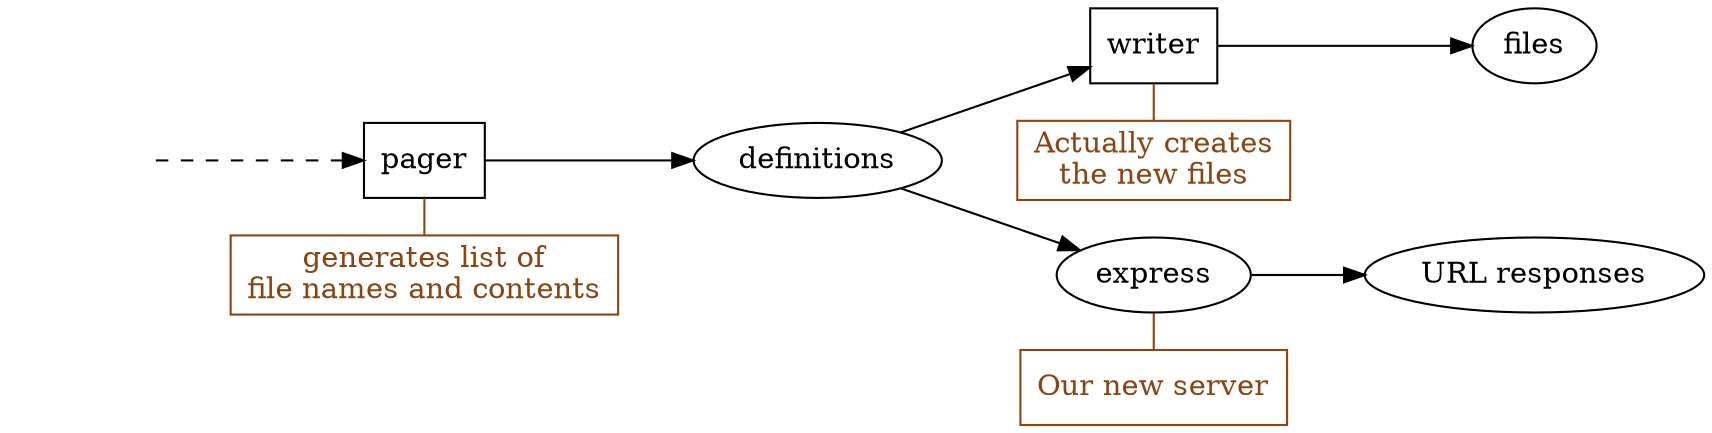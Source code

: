 digraph {
  rankdir = LR
  bgcolor = transparent

  pager, writer [shape=box]

  invis -> pager [style = dashed]
  invis [style=invis width=0 height=0]

  pager -> definitions -> writer -> files
  definitions -> express -> urls

  urls [label="URL responses"]

  pager -> pagerdesc [color=chocolate4 arrowhead=none]
  pagerdesc [shape=box color=chocolate4 fontcolor=chocolate4 label="generates list of\nfile names and contents"]
  {rank=same; pagerdesc, pager}

  writer -> writerdesc [color=chocolate4 arrowhead=none]
  writerdesc [shape=box color=chocolate4 fontcolor=chocolate4 label="Actually creates\nthe new files"]
  {rank=same; writerdesc, writer}

  express -> expressdesc [color=chocolate4 arrowhead=none]
  expressdesc [shape=box color=chocolate4 fontcolor=chocolate4 label="Our new server"]
  {rank=same; expressdesc, express}
}
